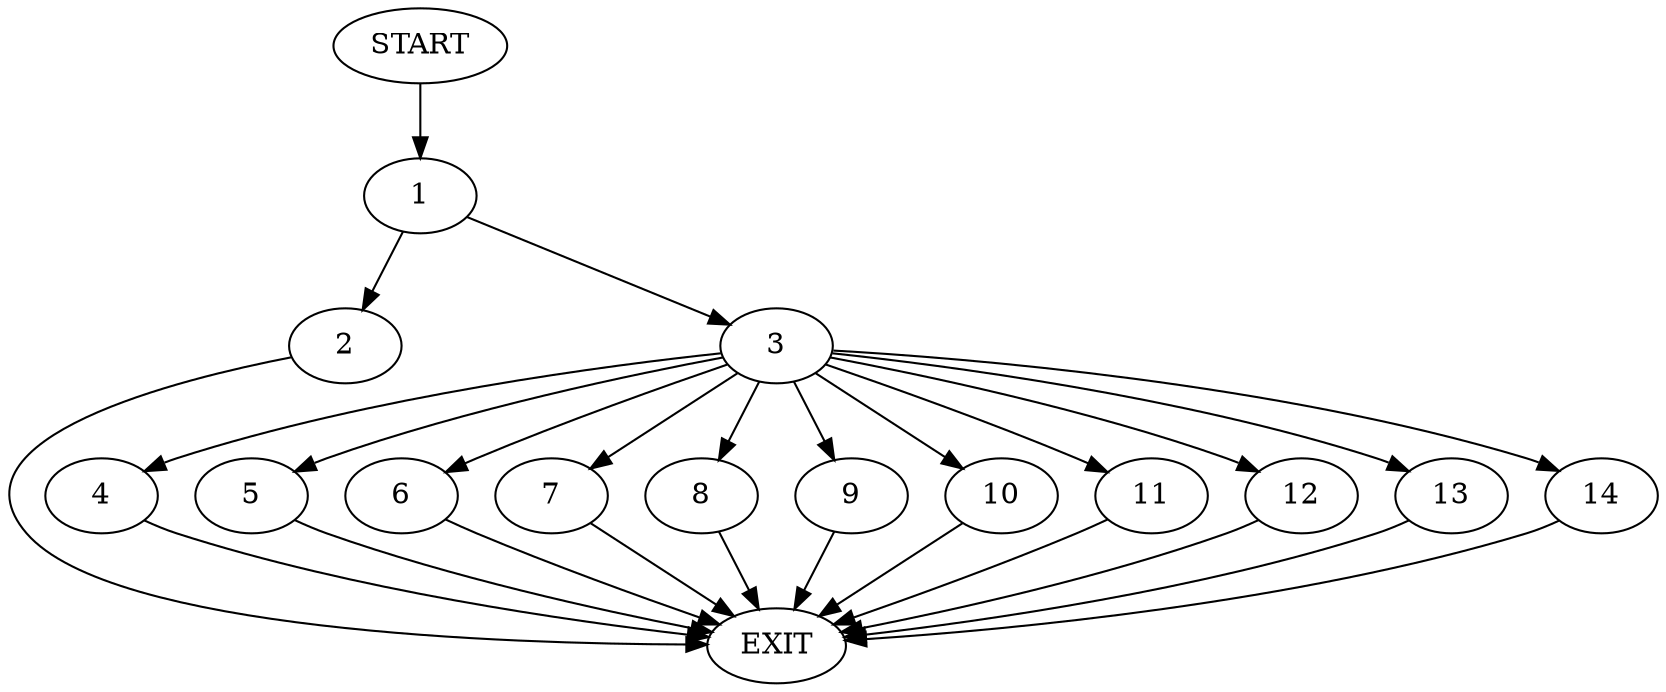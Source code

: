 digraph {
0 [label="START"]
15 [label="EXIT"]
0 -> 1
1 -> 2
1 -> 3
2 -> 15
3 -> 4
3 -> 5
3 -> 6
3 -> 7
3 -> 8
3 -> 9
3 -> 10
3 -> 11
3 -> 12
3 -> 13
3 -> 14
10 -> 15
9 -> 15
13 -> 15
11 -> 15
12 -> 15
6 -> 15
7 -> 15
4 -> 15
8 -> 15
5 -> 15
14 -> 15
}
